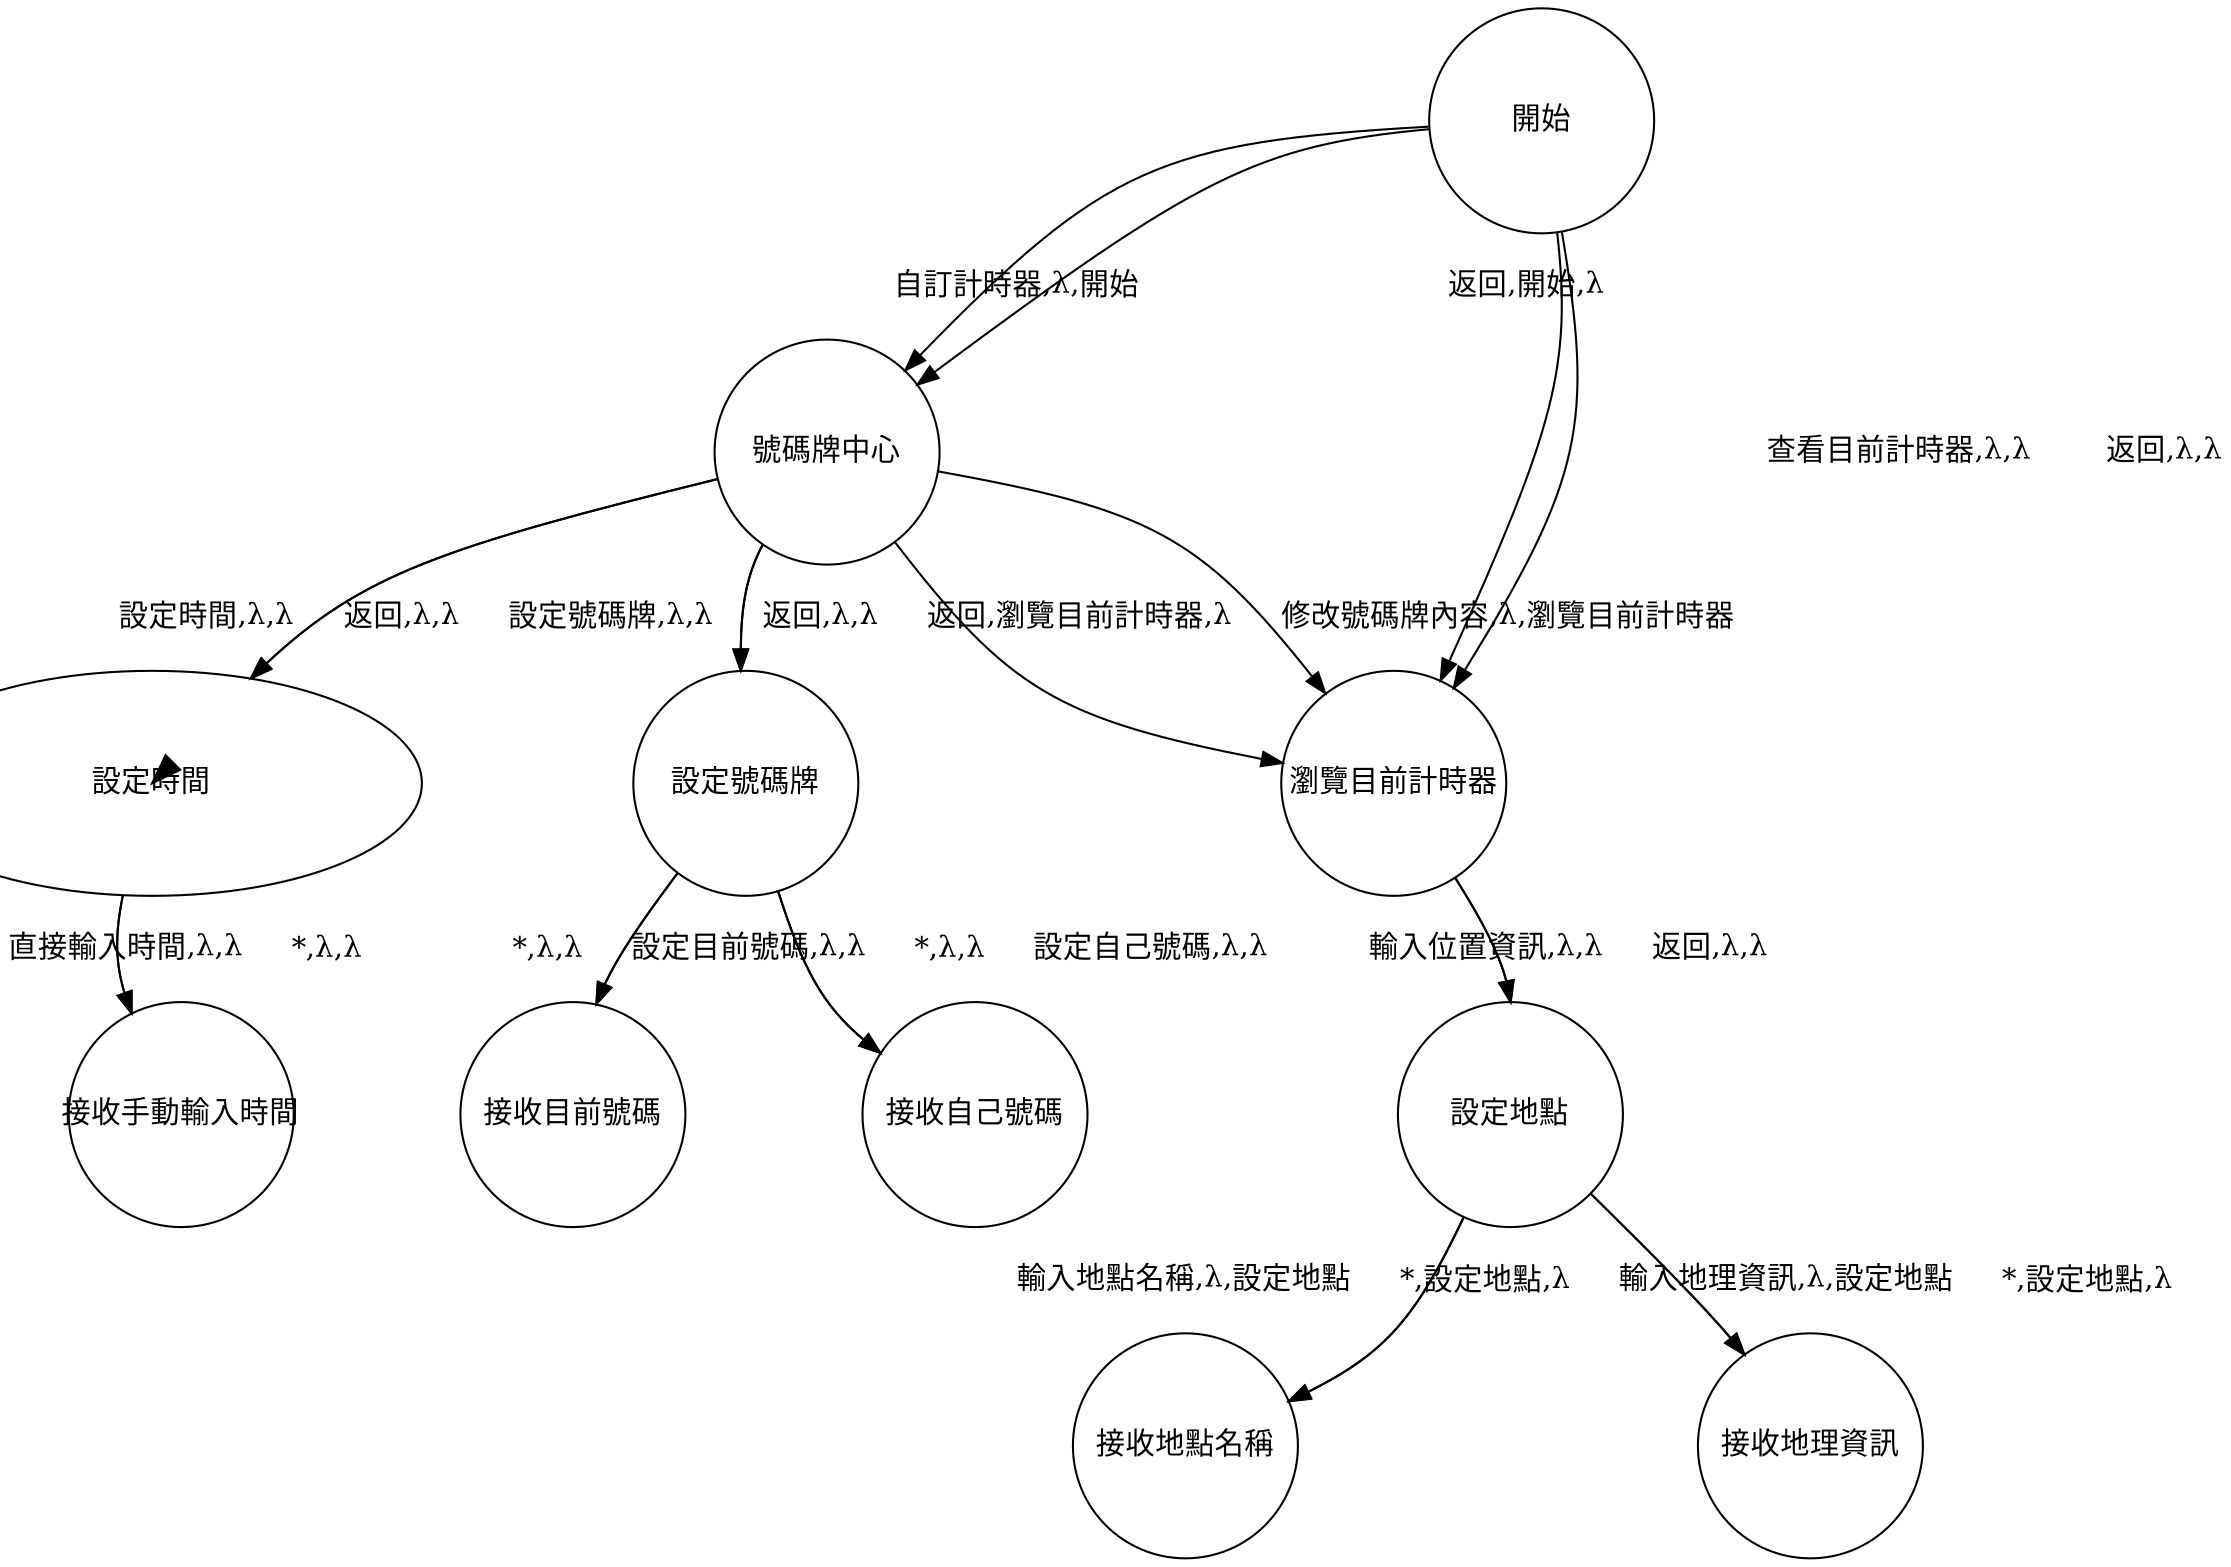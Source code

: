 strict digraph "" {
	graph [splines=curved];
	開始	 [fixedsize=True,
		height=1.5,
		pos="0,0!",
		shape=circle,
		width=1.5];
	號碼牌中心	 [fixedsize=True,
		height=1.5,
		pos="8,0!",
		shape=circle,
		width=1.5];
	開始 -> 號碼牌中心	 [label="自訂計時器,λ,開始"];
	瀏覽目前計時器	 [fixedsize=True,
		height=1.5,
		pos="4,-4!",
		shape=circle,
		width=1.5];
	開始 -> 瀏覽目前計時器	 [label="查看目前計時器,λ,λ"];
	號碼牌中心 -> 開始	 [label="返回,開始,λ"];
	設定時間	 [fixedsize=True,
		height=1.5,
		pos="12,2!",
		shape=circle,
		width=1.5];
	號碼牌中心 -> 設定時間	 [label="設定時間,λ,λ"];
	設定號碼牌	 [fixedsize=True,
		height=1.5,
		pos="12,-2!",
		shape=circle,
		width=1.5];
	號碼牌中心 -> 設定號碼牌	 [label="設定號碼牌,λ,λ"];
	號碼牌中心 -> 瀏覽目前計時器	 [label="返回,瀏覽目前計時器,λ"];
	設定時間 -> 號碼牌中心	 [label="返回,λ,λ"];
	設定時間 -> 設定時間	 [label="停止計時,開始計時,λ"];
	接收手動輸入時間	 [fixedsize=True,
		height=1.5,
		pos="16,2!",
		shape=circle,
		width=1.5];
	設定時間 -> 接收手動輸入時間	 [label="直接輸入時間,λ,λ"];
	設定號碼牌 -> 號碼牌中心	 [label="返回,λ,λ"];
	接收自己號碼	 [fixedsize=True,
		height=1.5,
		pos="16,-1!",
		shape=circle,
		width=1.5];
	設定號碼牌 -> 接收自己號碼	 [label="*,λ,λ"];
	接收目前號碼	 [fixedsize=True,
		height=1.5,
		pos="16,-3!",
		shape=circle,
		width=1.5];
	設定號碼牌 -> 接收目前號碼	 [label="*,λ,λ"];
	接收手動輸入時間 -> 設定時間	 [label="*,λ,λ"];
	接收自己號碼 -> 設定號碼牌	 [label="設定自己號碼,λ,λ"];
	接收目前號碼 -> 設定號碼牌	 [label="設定目前號碼,λ,λ"];
	瀏覽目前計時器 -> 開始	 [label="返回,λ,λ"];
	瀏覽目前計時器 -> 號碼牌中心	 [label="修改號碼牌內容,λ,瀏覽目前計時器"];
	設定地點	 [fixedsize=True,
		height=1.5,
		pos="8,-7!",
		shape=circle,
		width=1.5];
	瀏覽目前計時器 -> 設定地點	 [label="輸入位置資訊,λ,λ"];
	設定地點 -> 瀏覽目前計時器	 [label="返回,λ,λ"];
	接收地點名稱	 [fixedsize=True,
		height=1.5,
		pos="12,-6!",
		shape=circle,
		width=1.5];
	設定地點 -> 接收地點名稱	 [label="輸入地點名稱,λ,設定地點"];
	接收地理資訊	 [fixedsize=True,
		height=1.5,
		pos="12,-8!",
		shape=circle,
		width=1.5];
	設定地點 -> 接收地理資訊	 [label="輸入地理資訊,λ,設定地點"];
	接收地點名稱 -> 設定地點	 [label="*,設定地點,λ"];
	接收地理資訊 -> 設定地點	 [label="*,設定地點,λ"];
}
